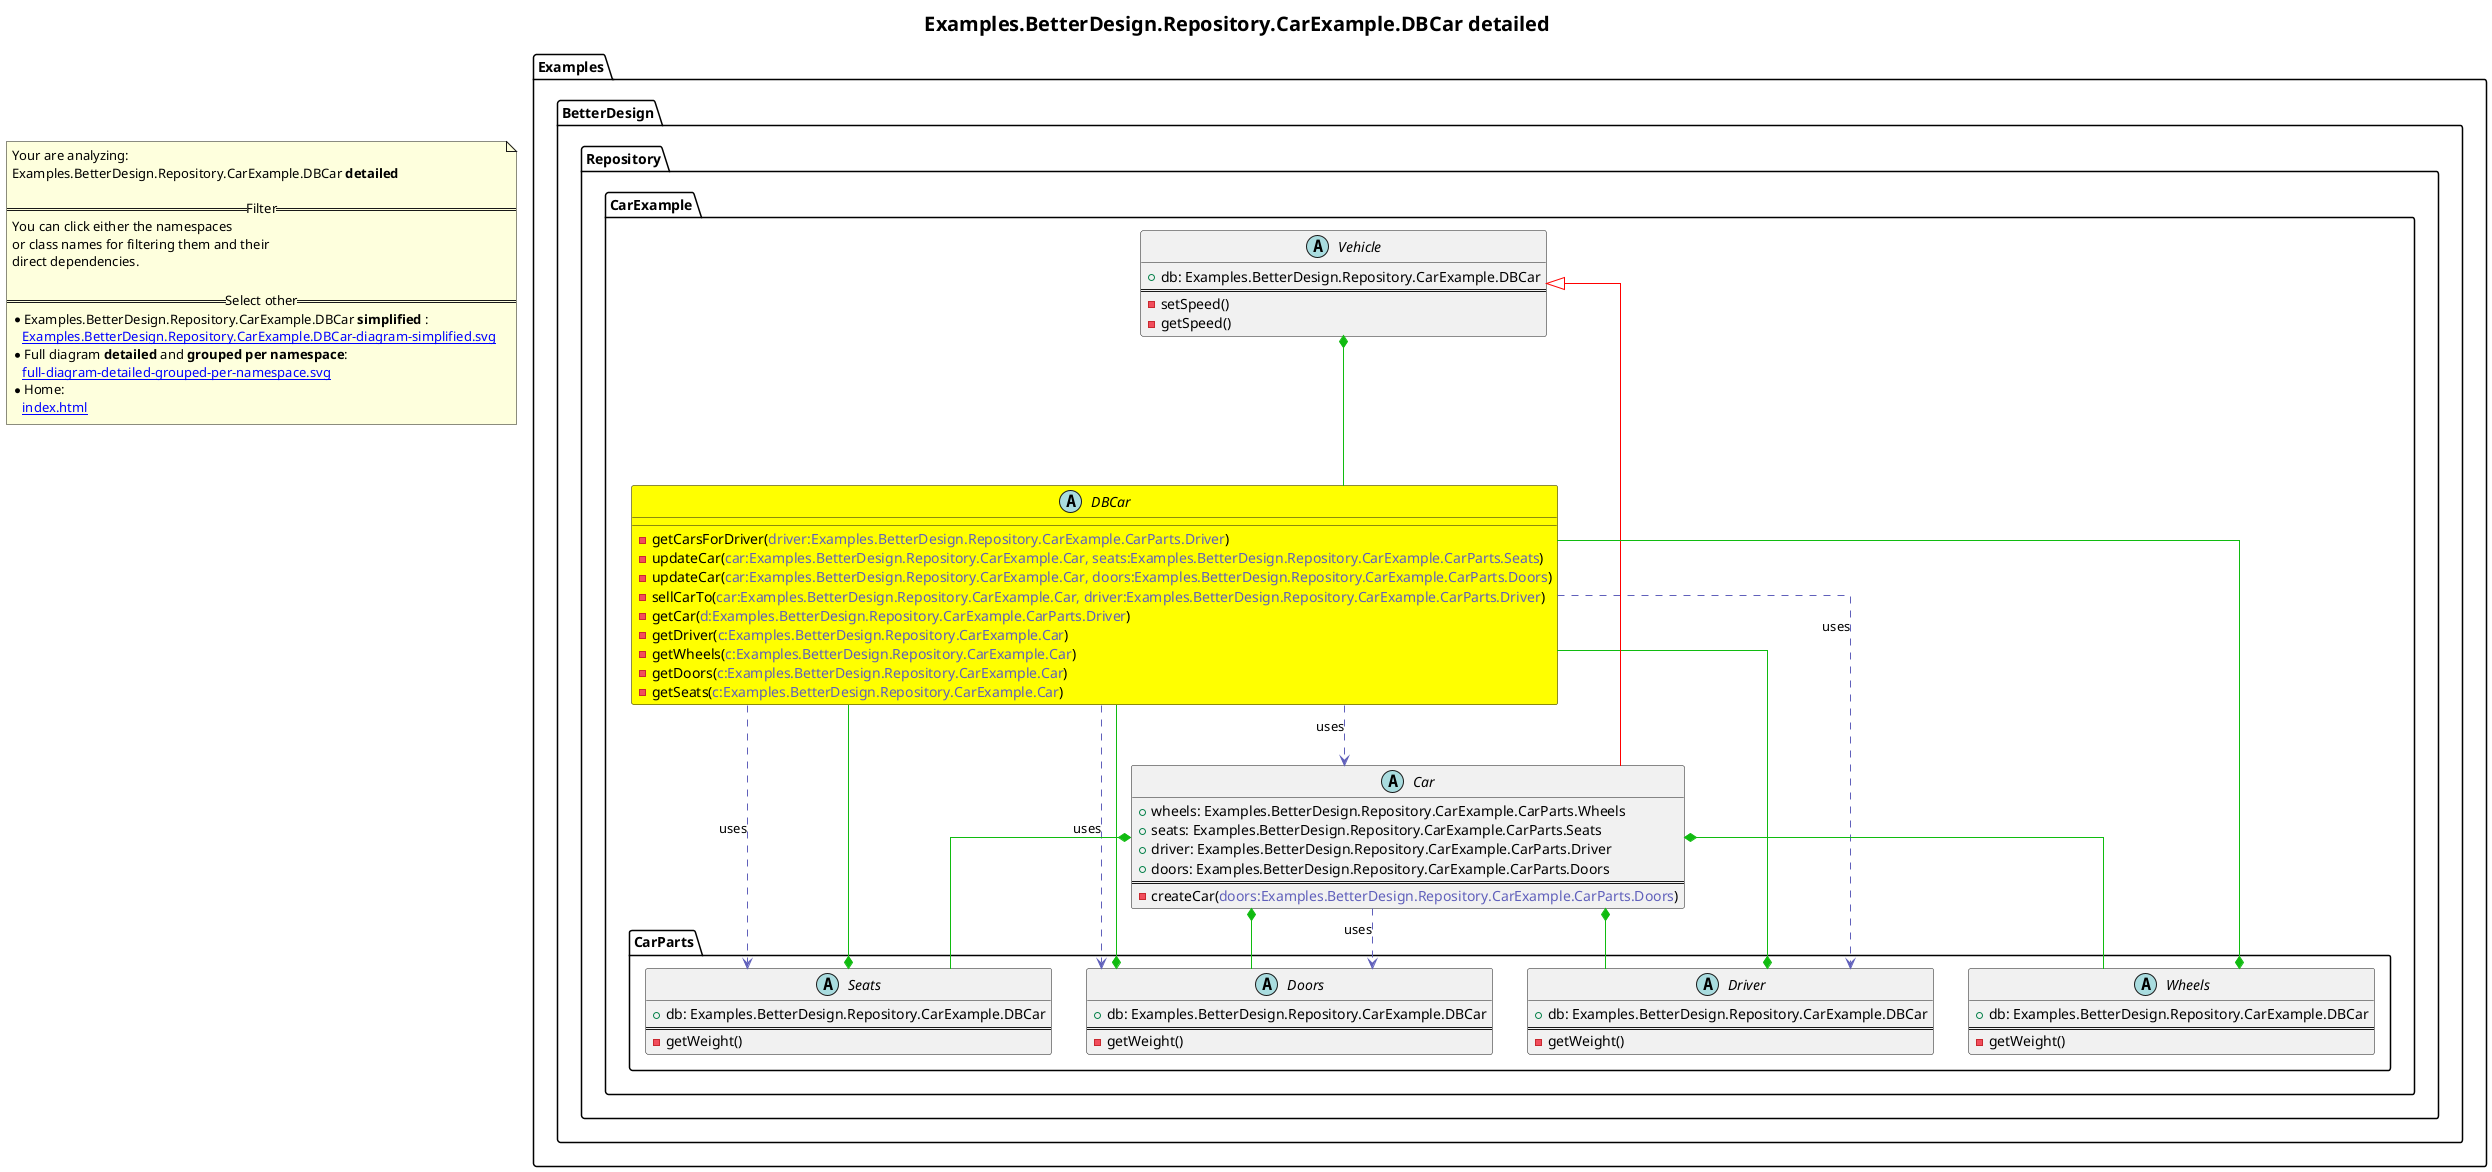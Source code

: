 @startuml
skinparam linetype ortho
title <size:20>Examples.BetterDesign.Repository.CarExample.DBCar **detailed** </size>
note "Your are analyzing:\nExamples.BetterDesign.Repository.CarExample.DBCar **detailed** \n\n==Filter==\nYou can click either the namespaces \nor class names for filtering them and their\ndirect dependencies.\n\n==Select other==\n* Examples.BetterDesign.Repository.CarExample.DBCar **simplified** :\n   [[Examples.BetterDesign.Repository.CarExample.DBCar-diagram-simplified.svg]]\n* Full diagram **detailed** and **grouped per namespace**:\n   [[full-diagram-detailed-grouped-per-namespace.svg]]\n* Home:\n   [[index.html]]" as FloatingNote
      abstract class Examples.BetterDesign.Repository.CarExample.DBCar [[Examples.BetterDesign.Repository.CarExample.DBCar-diagram-detailed.svg]] #yellow {
        - getCarsForDriver(<font color="6060BB">driver:Examples.BetterDesign.Repository.CarExample.CarParts.Driver</font>)
        - updateCar(<font color="6060BB">car:Examples.BetterDesign.Repository.CarExample.Car, seats:Examples.BetterDesign.Repository.CarExample.CarParts.Seats</font>)
        - updateCar(<font color="6060BB">car:Examples.BetterDesign.Repository.CarExample.Car, doors:Examples.BetterDesign.Repository.CarExample.CarParts.Doors</font>)
        - sellCarTo(<font color="6060BB">car:Examples.BetterDesign.Repository.CarExample.Car, driver:Examples.BetterDesign.Repository.CarExample.CarParts.Driver</font>)
        - getCar(<font color="6060BB">d:Examples.BetterDesign.Repository.CarExample.CarParts.Driver</font>)
        - getDriver(<font color="6060BB">c:Examples.BetterDesign.Repository.CarExample.Car</font>)
        - getWheels(<font color="6060BB">c:Examples.BetterDesign.Repository.CarExample.Car</font>)
        - getDoors(<font color="6060BB">c:Examples.BetterDesign.Repository.CarExample.Car</font>)
        - getSeats(<font color="6060BB">c:Examples.BetterDesign.Repository.CarExample.Car</font>)
      }
      abstract class Examples.BetterDesign.Repository.CarExample.Car [[Examples.BetterDesign.Repository.CarExample.Car-diagram-detailed.svg]]  {
        + wheels: Examples.BetterDesign.Repository.CarExample.CarParts.Wheels
        + seats: Examples.BetterDesign.Repository.CarExample.CarParts.Seats
        + driver: Examples.BetterDesign.Repository.CarExample.CarParts.Driver
        + doors: Examples.BetterDesign.Repository.CarExample.CarParts.Doors
==
        - createCar(<font color="6060BB">doors:Examples.BetterDesign.Repository.CarExample.CarParts.Doors</font>)
      }
      abstract class Examples.BetterDesign.Repository.CarExample.Vehicle [[Examples.BetterDesign.Repository.CarExample.Vehicle-diagram-detailed.svg]]  {
        + db: Examples.BetterDesign.Repository.CarExample.DBCar
==
        - setSpeed(<font color="6060BB"></font>)
        - getSpeed(<font color="6060BB"></font>)
      }
        abstract class Examples.BetterDesign.Repository.CarExample.CarParts.Driver [[Examples.BetterDesign.Repository.CarExample.CarParts.Driver-diagram-detailed.svg]]  {
          + db: Examples.BetterDesign.Repository.CarExample.DBCar
==
          - getWeight(<font color="6060BB"></font>)
        }
        abstract class Examples.BetterDesign.Repository.CarExample.CarParts.Seats [[Examples.BetterDesign.Repository.CarExample.CarParts.Seats-diagram-detailed.svg]]  {
          + db: Examples.BetterDesign.Repository.CarExample.DBCar
==
          - getWeight(<font color="6060BB"></font>)
        }
        abstract class Examples.BetterDesign.Repository.CarExample.CarParts.Doors [[Examples.BetterDesign.Repository.CarExample.CarParts.Doors-diagram-detailed.svg]]  {
          + db: Examples.BetterDesign.Repository.CarExample.DBCar
==
          - getWeight(<font color="6060BB"></font>)
        }
        abstract class Examples.BetterDesign.Repository.CarExample.CarParts.Wheels [[Examples.BetterDesign.Repository.CarExample.CarParts.Wheels-diagram-detailed.svg]]  {
          + db: Examples.BetterDesign.Repository.CarExample.DBCar
==
          - getWeight(<font color="6060BB"></font>)
        }
 ' *************************************** 
 ' *************************************** 
 ' *************************************** 
' Class relations extracted from namespace:
' Examples.BetterDesign.Repository.CarExample
Examples.BetterDesign.Repository.CarExample.DBCar .[#6060BB].> Examples.BetterDesign.Repository.CarExample.CarParts.Driver  : uses 
Examples.BetterDesign.Repository.CarExample.DBCar .[#6060BB].> Examples.BetterDesign.Repository.CarExample.Car  : uses 
Examples.BetterDesign.Repository.CarExample.DBCar .[#6060BB].> Examples.BetterDesign.Repository.CarExample.CarParts.Seats  : uses 
Examples.BetterDesign.Repository.CarExample.DBCar .[#6060BB].> Examples.BetterDesign.Repository.CarExample.CarParts.Doors  : uses 
Examples.BetterDesign.Repository.CarExample.Vehicle <|-[#red]- Examples.BetterDesign.Repository.CarExample.Car
Examples.BetterDesign.Repository.CarExample.Car *-[#10BB10]- Examples.BetterDesign.Repository.CarExample.CarParts.Wheels 
Examples.BetterDesign.Repository.CarExample.Car *-[#10BB10]- Examples.BetterDesign.Repository.CarExample.CarParts.Seats 
Examples.BetterDesign.Repository.CarExample.Car *-[#10BB10]- Examples.BetterDesign.Repository.CarExample.CarParts.Driver 
Examples.BetterDesign.Repository.CarExample.Car *-[#10BB10]- Examples.BetterDesign.Repository.CarExample.CarParts.Doors 
Examples.BetterDesign.Repository.CarExample.Car .[#6060BB].> Examples.BetterDesign.Repository.CarExample.CarParts.Doors  : uses 
Examples.BetterDesign.Repository.CarExample.Vehicle *-[#10BB10]- Examples.BetterDesign.Repository.CarExample.DBCar 
' Class relations extracted from namespace:
' Examples.BetterDesign.Repository.CarExample.CarParts
Examples.BetterDesign.Repository.CarExample.CarParts.Driver *-[#10BB10]- Examples.BetterDesign.Repository.CarExample.DBCar 
Examples.BetterDesign.Repository.CarExample.CarParts.Seats *-[#10BB10]- Examples.BetterDesign.Repository.CarExample.DBCar 
Examples.BetterDesign.Repository.CarExample.CarParts.Doors *-[#10BB10]- Examples.BetterDesign.Repository.CarExample.DBCar 
Examples.BetterDesign.Repository.CarExample.CarParts.Wheels *-[#10BB10]- Examples.BetterDesign.Repository.CarExample.DBCar 
@enduml